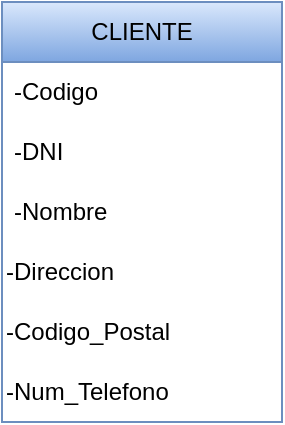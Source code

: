 <mxfile version="26.2.8">
  <diagram name="Página-1" id="hNFQ1GHu9FBsHaEoH4Um">
    <mxGraphModel dx="874" dy="473" grid="1" gridSize="10" guides="1" tooltips="1" connect="1" arrows="1" fold="1" page="1" pageScale="1" pageWidth="827" pageHeight="1169" math="0" shadow="0">
      <root>
        <mxCell id="0" />
        <mxCell id="1" parent="0" />
        <mxCell id="dAqFTUGAtnpztsNl7ZCR-1" value="CLIENTE" style="swimlane;fontStyle=0;childLayout=stackLayout;horizontal=1;startSize=30;horizontalStack=0;resizeParent=1;resizeParentMax=0;resizeLast=0;collapsible=1;marginBottom=0;whiteSpace=wrap;html=1;fillColor=#dae8fc;gradientColor=#7ea6e0;strokeColor=#6c8ebf;" vertex="1" parent="1">
          <mxGeometry x="70" y="70" width="140" height="210" as="geometry" />
        </mxCell>
        <mxCell id="dAqFTUGAtnpztsNl7ZCR-2" value="-Codigo" style="text;align=left;verticalAlign=middle;spacingLeft=4;spacingRight=4;overflow=hidden;points=[[0,0.5],[1,0.5]];portConstraint=eastwest;rotatable=0;whiteSpace=wrap;html=1;" vertex="1" parent="dAqFTUGAtnpztsNl7ZCR-1">
          <mxGeometry y="30" width="140" height="30" as="geometry" />
        </mxCell>
        <mxCell id="dAqFTUGAtnpztsNl7ZCR-3" value="-DNI" style="text;strokeColor=none;fillColor=none;align=left;verticalAlign=middle;spacingLeft=4;spacingRight=4;overflow=hidden;points=[[0,0.5],[1,0.5]];portConstraint=eastwest;rotatable=0;whiteSpace=wrap;html=1;" vertex="1" parent="dAqFTUGAtnpztsNl7ZCR-1">
          <mxGeometry y="60" width="140" height="30" as="geometry" />
        </mxCell>
        <mxCell id="dAqFTUGAtnpztsNl7ZCR-4" value="-Nombre" style="text;strokeColor=none;fillColor=none;align=left;verticalAlign=middle;spacingLeft=4;spacingRight=4;overflow=hidden;points=[[0,0.5],[1,0.5]];portConstraint=eastwest;rotatable=0;whiteSpace=wrap;html=1;" vertex="1" parent="dAqFTUGAtnpztsNl7ZCR-1">
          <mxGeometry y="90" width="140" height="30" as="geometry" />
        </mxCell>
        <mxCell id="dAqFTUGAtnpztsNl7ZCR-5" value="-Direccion" style="text;html=1;align=left;verticalAlign=middle;whiteSpace=wrap;rounded=0;" vertex="1" parent="dAqFTUGAtnpztsNl7ZCR-1">
          <mxGeometry y="120" width="140" height="30" as="geometry" />
        </mxCell>
        <mxCell id="dAqFTUGAtnpztsNl7ZCR-6" value="-Codigo_Postal" style="text;html=1;align=left;verticalAlign=middle;whiteSpace=wrap;rounded=0;" vertex="1" parent="dAqFTUGAtnpztsNl7ZCR-1">
          <mxGeometry y="150" width="140" height="30" as="geometry" />
        </mxCell>
        <mxCell id="dAqFTUGAtnpztsNl7ZCR-7" value="-Num_Telefono" style="text;html=1;align=left;verticalAlign=middle;whiteSpace=wrap;rounded=0;" vertex="1" parent="dAqFTUGAtnpztsNl7ZCR-1">
          <mxGeometry y="180" width="140" height="30" as="geometry" />
        </mxCell>
      </root>
    </mxGraphModel>
  </diagram>
</mxfile>
